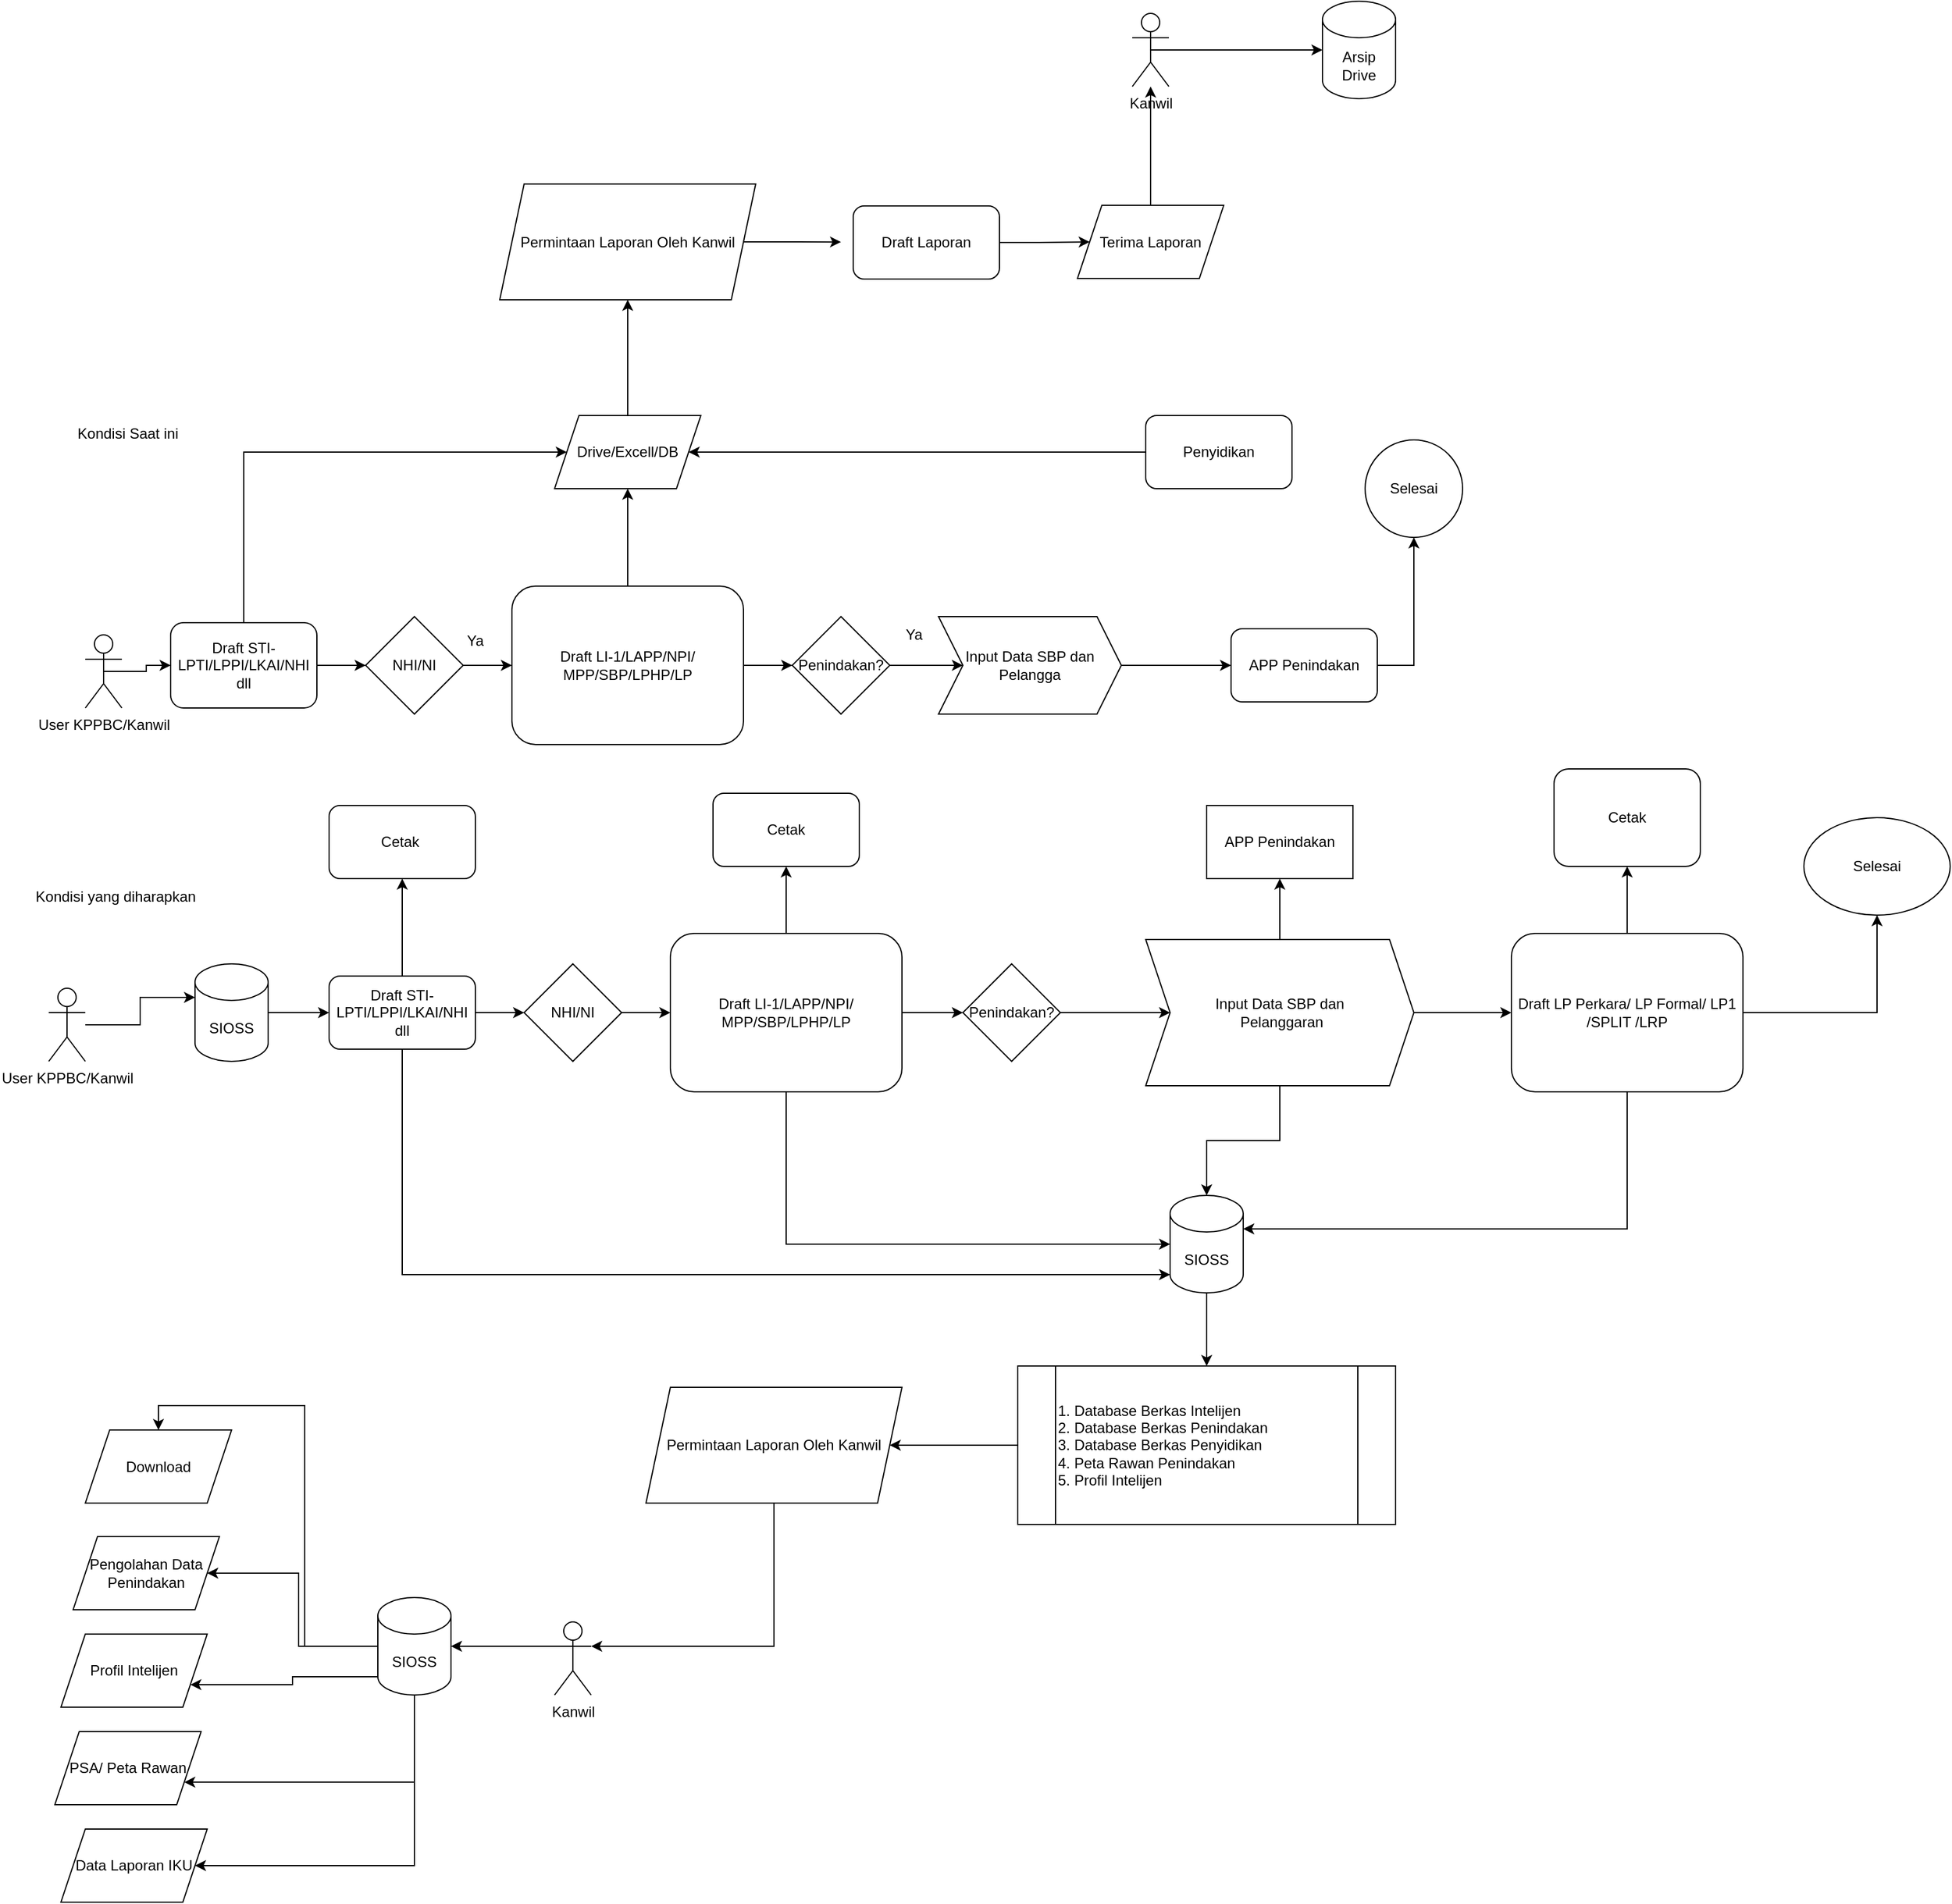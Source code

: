 <mxfile version="16.4.7" type="github">
  <diagram id="DJ_Ps_fzaINZI8N2LzJv" name="Page-1">
    <mxGraphModel dx="2557" dy="2081" grid="1" gridSize="10" guides="1" tooltips="1" connect="1" arrows="1" fold="1" page="1" pageScale="1" pageWidth="827" pageHeight="1169" math="0" shadow="0">
      <root>
        <mxCell id="0" />
        <mxCell id="1" parent="0" />
        <mxCell id="MDOAliKva9BKkH3c2uKR-26" style="edgeStyle=orthogonalEdgeStyle;rounded=0;orthogonalLoop=1;jettySize=auto;html=1;exitX=0.5;exitY=0.5;exitDx=0;exitDy=0;exitPerimeter=0;entryX=0;entryY=0.5;entryDx=0;entryDy=0;" parent="1" source="MDOAliKva9BKkH3c2uKR-2" target="MDOAliKva9BKkH3c2uKR-17" edge="1">
          <mxGeometry relative="1" as="geometry" />
        </mxCell>
        <mxCell id="MDOAliKva9BKkH3c2uKR-2" value="User KPPBC/Kanwil" style="shape=umlActor;verticalLabelPosition=bottom;verticalAlign=top;html=1;outlineConnect=0;" parent="1" vertex="1">
          <mxGeometry x="-740" y="100" width="30" height="60" as="geometry" />
        </mxCell>
        <mxCell id="MDOAliKva9BKkH3c2uKR-31" style="edgeStyle=orthogonalEdgeStyle;rounded=0;orthogonalLoop=1;jettySize=auto;html=1;exitX=1;exitY=0.5;exitDx=0;exitDy=0;entryX=0.5;entryY=1;entryDx=0;entryDy=0;" parent="1" source="MDOAliKva9BKkH3c2uKR-4" target="MDOAliKva9BKkH3c2uKR-25" edge="1">
          <mxGeometry relative="1" as="geometry" />
        </mxCell>
        <mxCell id="MDOAliKva9BKkH3c2uKR-4" value="APP Penindakan" style="whiteSpace=wrap;html=1;rounded=1;" parent="1" vertex="1">
          <mxGeometry x="200" y="95" width="120" height="60" as="geometry" />
        </mxCell>
        <mxCell id="MDOAliKva9BKkH3c2uKR-30" style="edgeStyle=orthogonalEdgeStyle;rounded=0;orthogonalLoop=1;jettySize=auto;html=1;exitX=1;exitY=0.5;exitDx=0;exitDy=0;entryX=0;entryY=0.5;entryDx=0;entryDy=0;" parent="1" source="MDOAliKva9BKkH3c2uKR-7" target="MDOAliKva9BKkH3c2uKR-4" edge="1">
          <mxGeometry relative="1" as="geometry" />
        </mxCell>
        <mxCell id="MDOAliKva9BKkH3c2uKR-7" value="Input Data SBP dan Pelangga" style="shape=step;perimeter=stepPerimeter;whiteSpace=wrap;html=1;fixedSize=1;" parent="1" vertex="1">
          <mxGeometry x="-40" y="85" width="150" height="80" as="geometry" />
        </mxCell>
        <mxCell id="MDOAliKva9BKkH3c2uKR-11" value="Kondisi Saat ini" style="text;html=1;strokeColor=none;fillColor=none;align=center;verticalAlign=middle;whiteSpace=wrap;rounded=0;" parent="1" vertex="1">
          <mxGeometry x="-800" y="-80" width="190" height="30" as="geometry" />
        </mxCell>
        <mxCell id="MDOAliKva9BKkH3c2uKR-12" value="Kondisi yang diharapkan" style="text;html=1;strokeColor=none;fillColor=none;align=center;verticalAlign=middle;whiteSpace=wrap;rounded=0;" parent="1" vertex="1">
          <mxGeometry x="-810" y="300" width="190" height="30" as="geometry" />
        </mxCell>
        <mxCell id="MDOAliKva9BKkH3c2uKR-49" style="edgeStyle=orthogonalEdgeStyle;rounded=0;orthogonalLoop=1;jettySize=auto;html=1;entryX=0;entryY=0;entryDx=0;entryDy=27.5;entryPerimeter=0;" parent="1" source="MDOAliKva9BKkH3c2uKR-13" target="MDOAliKva9BKkH3c2uKR-42" edge="1">
          <mxGeometry relative="1" as="geometry" />
        </mxCell>
        <mxCell id="MDOAliKva9BKkH3c2uKR-13" value="User KPPBC/Kanwil" style="shape=umlActor;verticalLabelPosition=bottom;verticalAlign=top;html=1;outlineConnect=0;" parent="1" vertex="1">
          <mxGeometry x="-770" y="390" width="30" height="60" as="geometry" />
        </mxCell>
        <mxCell id="MDOAliKva9BKkH3c2uKR-51" style="edgeStyle=orthogonalEdgeStyle;rounded=0;orthogonalLoop=1;jettySize=auto;html=1;exitX=1;exitY=0.5;exitDx=0;exitDy=0;entryX=0;entryY=0.5;entryDx=0;entryDy=0;" parent="1" source="MDOAliKva9BKkH3c2uKR-16" target="MDOAliKva9BKkH3c2uKR-43" edge="1">
          <mxGeometry relative="1" as="geometry" />
        </mxCell>
        <mxCell id="MDOAliKva9BKkH3c2uKR-59" style="edgeStyle=orthogonalEdgeStyle;rounded=0;orthogonalLoop=1;jettySize=auto;html=1;exitX=0.5;exitY=1;exitDx=0;exitDy=0;entryX=0;entryY=1;entryDx=0;entryDy=-15;entryPerimeter=0;" parent="1" source="MDOAliKva9BKkH3c2uKR-16" target="MDOAliKva9BKkH3c2uKR-58" edge="1">
          <mxGeometry relative="1" as="geometry" />
        </mxCell>
        <mxCell id="50Y8gKljsSLMcJeQ7fWH-2" value="" style="edgeStyle=orthogonalEdgeStyle;rounded=0;orthogonalLoop=1;jettySize=auto;html=1;" edge="1" parent="1" source="MDOAliKva9BKkH3c2uKR-16" target="50Y8gKljsSLMcJeQ7fWH-1">
          <mxGeometry relative="1" as="geometry" />
        </mxCell>
        <mxCell id="MDOAliKva9BKkH3c2uKR-16" value="Draft STI-LPTI/LPPI/LKAI/NHI dll" style="rounded=1;whiteSpace=wrap;html=1;" parent="1" vertex="1">
          <mxGeometry x="-540" y="380" width="120" height="60" as="geometry" />
        </mxCell>
        <mxCell id="MDOAliKva9BKkH3c2uKR-27" style="edgeStyle=orthogonalEdgeStyle;rounded=0;orthogonalLoop=1;jettySize=auto;html=1;exitX=1;exitY=0.5;exitDx=0;exitDy=0;entryX=0;entryY=0.5;entryDx=0;entryDy=0;" parent="1" source="MDOAliKva9BKkH3c2uKR-17" target="MDOAliKva9BKkH3c2uKR-21" edge="1">
          <mxGeometry relative="1" as="geometry" />
        </mxCell>
        <mxCell id="MDOAliKva9BKkH3c2uKR-32" style="edgeStyle=orthogonalEdgeStyle;rounded=0;orthogonalLoop=1;jettySize=auto;html=1;exitX=0.5;exitY=0;exitDx=0;exitDy=0;entryX=0;entryY=0.5;entryDx=0;entryDy=0;" parent="1" source="MDOAliKva9BKkH3c2uKR-17" target="MDOAliKva9BKkH3c2uKR-33" edge="1">
          <mxGeometry relative="1" as="geometry">
            <mxPoint x="-610" y="10.0" as="targetPoint" />
            <Array as="points">
              <mxPoint x="-610" y="-50" />
            </Array>
          </mxGeometry>
        </mxCell>
        <mxCell id="MDOAliKva9BKkH3c2uKR-17" value="Draft STI-LPTI/LPPI/LKAI/NHI dll" style="rounded=1;whiteSpace=wrap;html=1;" parent="1" vertex="1">
          <mxGeometry x="-670" y="90" width="120" height="70" as="geometry" />
        </mxCell>
        <mxCell id="MDOAliKva9BKkH3c2uKR-28" style="edgeStyle=orthogonalEdgeStyle;rounded=0;orthogonalLoop=1;jettySize=auto;html=1;exitX=1;exitY=0.5;exitDx=0;exitDy=0;entryX=0;entryY=0.5;entryDx=0;entryDy=0;" parent="1" source="MDOAliKva9BKkH3c2uKR-18" target="MDOAliKva9BKkH3c2uKR-19" edge="1">
          <mxGeometry relative="1" as="geometry" />
        </mxCell>
        <mxCell id="MDOAliKva9BKkH3c2uKR-34" style="edgeStyle=orthogonalEdgeStyle;rounded=0;orthogonalLoop=1;jettySize=auto;html=1;exitX=0.5;exitY=0;exitDx=0;exitDy=0;entryX=0.5;entryY=1;entryDx=0;entryDy=0;" parent="1" source="MDOAliKva9BKkH3c2uKR-18" target="MDOAliKva9BKkH3c2uKR-33" edge="1">
          <mxGeometry relative="1" as="geometry" />
        </mxCell>
        <mxCell id="MDOAliKva9BKkH3c2uKR-18" value="Draft LI-1/LAPP/NPI/&lt;br&gt;MPP/SBP/LPHP/LP" style="rounded=1;whiteSpace=wrap;html=1;" parent="1" vertex="1">
          <mxGeometry x="-390" y="60" width="190" height="130" as="geometry" />
        </mxCell>
        <mxCell id="MDOAliKva9BKkH3c2uKR-20" style="edgeStyle=orthogonalEdgeStyle;rounded=0;orthogonalLoop=1;jettySize=auto;html=1;exitX=1;exitY=0.5;exitDx=0;exitDy=0;entryX=0;entryY=0.5;entryDx=0;entryDy=0;" parent="1" source="MDOAliKva9BKkH3c2uKR-19" target="MDOAliKva9BKkH3c2uKR-7" edge="1">
          <mxGeometry relative="1" as="geometry" />
        </mxCell>
        <mxCell id="MDOAliKva9BKkH3c2uKR-19" value="Penindakan?" style="rhombus;whiteSpace=wrap;html=1;" parent="1" vertex="1">
          <mxGeometry x="-160" y="85" width="80" height="80" as="geometry" />
        </mxCell>
        <mxCell id="MDOAliKva9BKkH3c2uKR-23" style="edgeStyle=orthogonalEdgeStyle;rounded=0;orthogonalLoop=1;jettySize=auto;html=1;exitX=1;exitY=0.5;exitDx=0;exitDy=0;entryX=0;entryY=0.5;entryDx=0;entryDy=0;" parent="1" source="MDOAliKva9BKkH3c2uKR-21" target="MDOAliKva9BKkH3c2uKR-18" edge="1">
          <mxGeometry relative="1" as="geometry" />
        </mxCell>
        <mxCell id="MDOAliKva9BKkH3c2uKR-21" value="NHI/NI" style="rhombus;whiteSpace=wrap;html=1;" parent="1" vertex="1">
          <mxGeometry x="-510" y="85" width="80" height="80" as="geometry" />
        </mxCell>
        <mxCell id="MDOAliKva9BKkH3c2uKR-25" value="Selesai" style="ellipse;whiteSpace=wrap;html=1;aspect=fixed;" parent="1" vertex="1">
          <mxGeometry x="310" y="-60" width="80" height="80" as="geometry" />
        </mxCell>
        <mxCell id="MDOAliKva9BKkH3c2uKR-73" style="edgeStyle=orthogonalEdgeStyle;rounded=0;orthogonalLoop=1;jettySize=auto;html=1;exitX=0.5;exitY=0;exitDx=0;exitDy=0;entryX=0.5;entryY=1;entryDx=0;entryDy=0;" parent="1" source="MDOAliKva9BKkH3c2uKR-33" target="MDOAliKva9BKkH3c2uKR-72" edge="1">
          <mxGeometry relative="1" as="geometry" />
        </mxCell>
        <mxCell id="MDOAliKva9BKkH3c2uKR-33" value="Drive/Excell/DB" style="shape=parallelogram;perimeter=parallelogramPerimeter;whiteSpace=wrap;html=1;fixedSize=1;" parent="1" vertex="1">
          <mxGeometry x="-355" y="-80" width="120" height="60" as="geometry" />
        </mxCell>
        <mxCell id="MDOAliKva9BKkH3c2uKR-35" value="Ya" style="text;html=1;strokeColor=none;fillColor=none;align=center;verticalAlign=middle;whiteSpace=wrap;rounded=0;" parent="1" vertex="1">
          <mxGeometry x="-450" y="90" width="60" height="30" as="geometry" />
        </mxCell>
        <mxCell id="MDOAliKva9BKkH3c2uKR-36" value="Ya" style="text;html=1;strokeColor=none;fillColor=none;align=center;verticalAlign=middle;whiteSpace=wrap;rounded=0;" parent="1" vertex="1">
          <mxGeometry x="-90" y="85" width="60" height="30" as="geometry" />
        </mxCell>
        <mxCell id="MDOAliKva9BKkH3c2uKR-38" style="edgeStyle=orthogonalEdgeStyle;rounded=0;orthogonalLoop=1;jettySize=auto;html=1;entryX=1;entryY=0.5;entryDx=0;entryDy=0;" parent="1" source="MDOAliKva9BKkH3c2uKR-37" target="MDOAliKva9BKkH3c2uKR-33" edge="1">
          <mxGeometry relative="1" as="geometry" />
        </mxCell>
        <mxCell id="MDOAliKva9BKkH3c2uKR-37" value="Penyidikan" style="rounded=1;whiteSpace=wrap;html=1;" parent="1" vertex="1">
          <mxGeometry x="130" y="-80" width="120" height="60" as="geometry" />
        </mxCell>
        <mxCell id="MDOAliKva9BKkH3c2uKR-50" style="edgeStyle=orthogonalEdgeStyle;rounded=0;orthogonalLoop=1;jettySize=auto;html=1;exitX=1;exitY=0.5;exitDx=0;exitDy=0;exitPerimeter=0;entryX=0;entryY=0.5;entryDx=0;entryDy=0;" parent="1" source="MDOAliKva9BKkH3c2uKR-42" target="MDOAliKva9BKkH3c2uKR-16" edge="1">
          <mxGeometry relative="1" as="geometry" />
        </mxCell>
        <mxCell id="MDOAliKva9BKkH3c2uKR-42" value="SIOSS" style="shape=cylinder3;whiteSpace=wrap;html=1;boundedLbl=1;backgroundOutline=1;size=15;" parent="1" vertex="1">
          <mxGeometry x="-650" y="370" width="60" height="80" as="geometry" />
        </mxCell>
        <mxCell id="MDOAliKva9BKkH3c2uKR-52" style="edgeStyle=orthogonalEdgeStyle;rounded=0;orthogonalLoop=1;jettySize=auto;html=1;exitX=1;exitY=0.5;exitDx=0;exitDy=0;entryX=0;entryY=0.5;entryDx=0;entryDy=0;" parent="1" source="MDOAliKva9BKkH3c2uKR-43" target="MDOAliKva9BKkH3c2uKR-44" edge="1">
          <mxGeometry relative="1" as="geometry" />
        </mxCell>
        <mxCell id="MDOAliKva9BKkH3c2uKR-43" value="NHI/NI" style="rhombus;whiteSpace=wrap;html=1;" parent="1" vertex="1">
          <mxGeometry x="-380" y="370" width="80" height="80" as="geometry" />
        </mxCell>
        <mxCell id="MDOAliKva9BKkH3c2uKR-53" style="edgeStyle=orthogonalEdgeStyle;rounded=0;orthogonalLoop=1;jettySize=auto;html=1;exitX=1;exitY=0.5;exitDx=0;exitDy=0;entryX=0;entryY=0.5;entryDx=0;entryDy=0;" parent="1" source="MDOAliKva9BKkH3c2uKR-44" target="MDOAliKva9BKkH3c2uKR-45" edge="1">
          <mxGeometry relative="1" as="geometry" />
        </mxCell>
        <mxCell id="MDOAliKva9BKkH3c2uKR-60" style="edgeStyle=orthogonalEdgeStyle;rounded=0;orthogonalLoop=1;jettySize=auto;html=1;exitX=0.5;exitY=1;exitDx=0;exitDy=0;entryX=0;entryY=0.5;entryDx=0;entryDy=0;entryPerimeter=0;" parent="1" source="MDOAliKva9BKkH3c2uKR-44" target="MDOAliKva9BKkH3c2uKR-58" edge="1">
          <mxGeometry relative="1" as="geometry" />
        </mxCell>
        <mxCell id="50Y8gKljsSLMcJeQ7fWH-4" value="" style="edgeStyle=orthogonalEdgeStyle;rounded=0;orthogonalLoop=1;jettySize=auto;html=1;" edge="1" parent="1" source="MDOAliKva9BKkH3c2uKR-44" target="50Y8gKljsSLMcJeQ7fWH-3">
          <mxGeometry relative="1" as="geometry" />
        </mxCell>
        <mxCell id="MDOAliKva9BKkH3c2uKR-44" value="Draft LI-1/LAPP/NPI/&lt;br&gt;MPP/SBP/LPHP/LP" style="rounded=1;whiteSpace=wrap;html=1;" parent="1" vertex="1">
          <mxGeometry x="-260" y="345" width="190" height="130" as="geometry" />
        </mxCell>
        <mxCell id="MDOAliKva9BKkH3c2uKR-54" style="edgeStyle=orthogonalEdgeStyle;rounded=0;orthogonalLoop=1;jettySize=auto;html=1;exitX=1;exitY=0.5;exitDx=0;exitDy=0;entryX=0;entryY=0.5;entryDx=0;entryDy=0;" parent="1" source="MDOAliKva9BKkH3c2uKR-45" target="MDOAliKva9BKkH3c2uKR-46" edge="1">
          <mxGeometry relative="1" as="geometry" />
        </mxCell>
        <mxCell id="MDOAliKva9BKkH3c2uKR-45" value="Penindakan?" style="rhombus;whiteSpace=wrap;html=1;" parent="1" vertex="1">
          <mxGeometry x="-20" y="370" width="80" height="80" as="geometry" />
        </mxCell>
        <mxCell id="MDOAliKva9BKkH3c2uKR-55" style="edgeStyle=orthogonalEdgeStyle;rounded=0;orthogonalLoop=1;jettySize=auto;html=1;exitX=1;exitY=0.5;exitDx=0;exitDy=0;entryX=0;entryY=0.5;entryDx=0;entryDy=0;" parent="1" source="MDOAliKva9BKkH3c2uKR-46" target="MDOAliKva9BKkH3c2uKR-48" edge="1">
          <mxGeometry relative="1" as="geometry" />
        </mxCell>
        <mxCell id="MDOAliKva9BKkH3c2uKR-61" style="edgeStyle=orthogonalEdgeStyle;rounded=0;orthogonalLoop=1;jettySize=auto;html=1;exitX=0.5;exitY=1;exitDx=0;exitDy=0;entryX=0.5;entryY=0;entryDx=0;entryDy=0;entryPerimeter=0;" parent="1" source="MDOAliKva9BKkH3c2uKR-46" target="MDOAliKva9BKkH3c2uKR-58" edge="1">
          <mxGeometry relative="1" as="geometry" />
        </mxCell>
        <mxCell id="50Y8gKljsSLMcJeQ7fWH-6" value="" style="edgeStyle=orthogonalEdgeStyle;rounded=0;orthogonalLoop=1;jettySize=auto;html=1;" edge="1" parent="1" source="MDOAliKva9BKkH3c2uKR-46" target="50Y8gKljsSLMcJeQ7fWH-5">
          <mxGeometry relative="1" as="geometry" />
        </mxCell>
        <mxCell id="MDOAliKva9BKkH3c2uKR-46" value="Input Data SBP dan&lt;br&gt;&amp;nbsp;Pelanggaran" style="shape=step;perimeter=stepPerimeter;whiteSpace=wrap;html=1;fixedSize=1;" parent="1" vertex="1">
          <mxGeometry x="130" y="350" width="220" height="120" as="geometry" />
        </mxCell>
        <mxCell id="MDOAliKva9BKkH3c2uKR-57" style="edgeStyle=orthogonalEdgeStyle;rounded=0;orthogonalLoop=1;jettySize=auto;html=1;exitX=1;exitY=0.5;exitDx=0;exitDy=0;entryX=0.5;entryY=1;entryDx=0;entryDy=0;" parent="1" source="MDOAliKva9BKkH3c2uKR-48" target="MDOAliKva9BKkH3c2uKR-56" edge="1">
          <mxGeometry relative="1" as="geometry" />
        </mxCell>
        <mxCell id="MDOAliKva9BKkH3c2uKR-62" style="edgeStyle=orthogonalEdgeStyle;rounded=0;orthogonalLoop=1;jettySize=auto;html=1;exitX=0.5;exitY=1;exitDx=0;exitDy=0;entryX=1;entryY=0;entryDx=0;entryDy=27.5;entryPerimeter=0;" parent="1" source="MDOAliKva9BKkH3c2uKR-48" target="MDOAliKva9BKkH3c2uKR-58" edge="1">
          <mxGeometry relative="1" as="geometry" />
        </mxCell>
        <mxCell id="50Y8gKljsSLMcJeQ7fWH-8" value="" style="edgeStyle=orthogonalEdgeStyle;rounded=0;orthogonalLoop=1;jettySize=auto;html=1;" edge="1" parent="1" source="MDOAliKva9BKkH3c2uKR-48" target="50Y8gKljsSLMcJeQ7fWH-7">
          <mxGeometry relative="1" as="geometry" />
        </mxCell>
        <mxCell id="MDOAliKva9BKkH3c2uKR-48" value="Draft LP Perkara/ LP Formal/ LP1 /SPLIT /LRP" style="rounded=1;whiteSpace=wrap;html=1;" parent="1" vertex="1">
          <mxGeometry x="430" y="345" width="190" height="130" as="geometry" />
        </mxCell>
        <mxCell id="MDOAliKva9BKkH3c2uKR-56" value="Selesai" style="ellipse;whiteSpace=wrap;html=1;" parent="1" vertex="1">
          <mxGeometry x="670" y="250" width="120" height="80" as="geometry" />
        </mxCell>
        <mxCell id="MDOAliKva9BKkH3c2uKR-64" style="edgeStyle=orthogonalEdgeStyle;rounded=0;orthogonalLoop=1;jettySize=auto;html=1;exitX=0.5;exitY=1;exitDx=0;exitDy=0;exitPerimeter=0;entryX=0.5;entryY=0;entryDx=0;entryDy=0;" parent="1" source="MDOAliKva9BKkH3c2uKR-58" target="MDOAliKva9BKkH3c2uKR-63" edge="1">
          <mxGeometry relative="1" as="geometry" />
        </mxCell>
        <mxCell id="MDOAliKva9BKkH3c2uKR-58" value="SIOSS" style="shape=cylinder3;whiteSpace=wrap;html=1;boundedLbl=1;backgroundOutline=1;size=15;" parent="1" vertex="1">
          <mxGeometry x="150" y="560" width="60" height="80" as="geometry" />
        </mxCell>
        <mxCell id="MDOAliKva9BKkH3c2uKR-68" style="edgeStyle=orthogonalEdgeStyle;rounded=0;orthogonalLoop=1;jettySize=auto;html=1;exitX=0;exitY=0.5;exitDx=0;exitDy=0;" parent="1" source="MDOAliKva9BKkH3c2uKR-63" target="MDOAliKva9BKkH3c2uKR-66" edge="1">
          <mxGeometry relative="1" as="geometry" />
        </mxCell>
        <mxCell id="MDOAliKva9BKkH3c2uKR-63" value="&lt;div style=&quot;text-align: justify&quot;&gt;&lt;span&gt;1. Database Berkas Intelijen&lt;/span&gt;&lt;/div&gt;&lt;div style=&quot;text-align: justify&quot;&gt;&lt;span&gt;2. Database Berkas Penindakan&lt;/span&gt;&lt;/div&gt;&lt;div style=&quot;text-align: justify&quot;&gt;&lt;span&gt;3. Database Berkas Penyidikan&lt;/span&gt;&lt;/div&gt;&lt;div style=&quot;text-align: justify&quot;&gt;&lt;span&gt;4. Peta Rawan Penindakan&lt;/span&gt;&lt;/div&gt;&lt;div style=&quot;text-align: justify&quot;&gt;&lt;span&gt;5. Profil Intelijen&amp;nbsp;&lt;/span&gt;&lt;/div&gt;" style="shape=process;whiteSpace=wrap;html=1;backgroundOutline=1;align=left;" parent="1" vertex="1">
          <mxGeometry x="25" y="700" width="310" height="130" as="geometry" />
        </mxCell>
        <mxCell id="MDOAliKva9BKkH3c2uKR-87" style="edgeStyle=orthogonalEdgeStyle;rounded=0;orthogonalLoop=1;jettySize=auto;html=1;exitX=0.5;exitY=1;exitDx=0;exitDy=0;entryX=1;entryY=0.333;entryDx=0;entryDy=0;entryPerimeter=0;" parent="1" source="MDOAliKva9BKkH3c2uKR-66" target="MDOAliKva9BKkH3c2uKR-83" edge="1">
          <mxGeometry relative="1" as="geometry" />
        </mxCell>
        <mxCell id="MDOAliKva9BKkH3c2uKR-66" value="Permintaan Laporan Oleh Kanwil" style="shape=parallelogram;perimeter=parallelogramPerimeter;whiteSpace=wrap;html=1;fixedSize=1;" parent="1" vertex="1">
          <mxGeometry x="-280" y="717.5" width="210" height="95" as="geometry" />
        </mxCell>
        <mxCell id="MDOAliKva9BKkH3c2uKR-100" style="edgeStyle=orthogonalEdgeStyle;rounded=0;orthogonalLoop=1;jettySize=auto;html=1;exitX=0;exitY=0.5;exitDx=0;exitDy=0;exitPerimeter=0;entryX=0.5;entryY=0;entryDx=0;entryDy=0;" parent="1" source="MDOAliKva9BKkH3c2uKR-67" target="MDOAliKva9BKkH3c2uKR-70" edge="1">
          <mxGeometry relative="1" as="geometry" />
        </mxCell>
        <mxCell id="MDOAliKva9BKkH3c2uKR-101" style="edgeStyle=orthogonalEdgeStyle;rounded=0;orthogonalLoop=1;jettySize=auto;html=1;entryX=1;entryY=0.5;entryDx=0;entryDy=0;" parent="1" source="MDOAliKva9BKkH3c2uKR-67" target="MDOAliKva9BKkH3c2uKR-90" edge="1">
          <mxGeometry relative="1" as="geometry" />
        </mxCell>
        <mxCell id="MDOAliKva9BKkH3c2uKR-103" style="edgeStyle=orthogonalEdgeStyle;rounded=0;orthogonalLoop=1;jettySize=auto;html=1;entryX=1;entryY=0.75;entryDx=0;entryDy=0;exitX=0.5;exitY=1;exitDx=0;exitDy=0;exitPerimeter=0;" parent="1" source="MDOAliKva9BKkH3c2uKR-67" target="MDOAliKva9BKkH3c2uKR-97" edge="1">
          <mxGeometry relative="1" as="geometry">
            <mxPoint x="-540" y="1060" as="targetPoint" />
            <mxPoint x="-470" y="980" as="sourcePoint" />
            <Array as="points">
              <mxPoint x="-470" y="1041" />
            </Array>
          </mxGeometry>
        </mxCell>
        <mxCell id="MDOAliKva9BKkH3c2uKR-104" style="edgeStyle=orthogonalEdgeStyle;rounded=0;orthogonalLoop=1;jettySize=auto;html=1;exitX=0.5;exitY=1;exitDx=0;exitDy=0;exitPerimeter=0;entryX=1;entryY=0.5;entryDx=0;entryDy=0;" parent="1" source="MDOAliKva9BKkH3c2uKR-67" target="MDOAliKva9BKkH3c2uKR-99" edge="1">
          <mxGeometry relative="1" as="geometry">
            <Array as="points">
              <mxPoint x="-470" y="1110" />
            </Array>
          </mxGeometry>
        </mxCell>
        <mxCell id="MDOAliKva9BKkH3c2uKR-106" style="edgeStyle=orthogonalEdgeStyle;rounded=0;orthogonalLoop=1;jettySize=auto;html=1;exitX=0;exitY=1;exitDx=0;exitDy=-15;exitPerimeter=0;entryX=1;entryY=0.75;entryDx=0;entryDy=0;" parent="1" source="MDOAliKva9BKkH3c2uKR-67" target="MDOAliKva9BKkH3c2uKR-94" edge="1">
          <mxGeometry relative="1" as="geometry" />
        </mxCell>
        <mxCell id="MDOAliKva9BKkH3c2uKR-67" value="SIOSS" style="shape=cylinder3;whiteSpace=wrap;html=1;boundedLbl=1;backgroundOutline=1;size=15;" parent="1" vertex="1">
          <mxGeometry x="-500" y="890" width="60" height="80" as="geometry" />
        </mxCell>
        <mxCell id="MDOAliKva9BKkH3c2uKR-70" value="Download" style="shape=parallelogram;perimeter=parallelogramPerimeter;whiteSpace=wrap;html=1;fixedSize=1;" parent="1" vertex="1">
          <mxGeometry x="-740" y="752.5" width="120" height="60" as="geometry" />
        </mxCell>
        <mxCell id="MDOAliKva9BKkH3c2uKR-74" style="edgeStyle=orthogonalEdgeStyle;rounded=0;orthogonalLoop=1;jettySize=auto;html=1;exitX=1;exitY=0.5;exitDx=0;exitDy=0;" parent="1" source="MDOAliKva9BKkH3c2uKR-72" edge="1">
          <mxGeometry relative="1" as="geometry">
            <mxPoint x="-120" y="-222.412" as="targetPoint" />
          </mxGeometry>
        </mxCell>
        <mxCell id="MDOAliKva9BKkH3c2uKR-72" value="Permintaan Laporan Oleh Kanwil" style="shape=parallelogram;perimeter=parallelogramPerimeter;whiteSpace=wrap;html=1;fixedSize=1;" parent="1" vertex="1">
          <mxGeometry x="-400" y="-270" width="210" height="95" as="geometry" />
        </mxCell>
        <mxCell id="MDOAliKva9BKkH3c2uKR-80" style="edgeStyle=orthogonalEdgeStyle;rounded=0;orthogonalLoop=1;jettySize=auto;html=1;exitX=1;exitY=0.5;exitDx=0;exitDy=0;entryX=0;entryY=0.5;entryDx=0;entryDy=0;" parent="1" source="MDOAliKva9BKkH3c2uKR-75" target="MDOAliKva9BKkH3c2uKR-76" edge="1">
          <mxGeometry relative="1" as="geometry" />
        </mxCell>
        <mxCell id="MDOAliKva9BKkH3c2uKR-75" value="Draft Laporan" style="rounded=1;whiteSpace=wrap;html=1;" parent="1" vertex="1">
          <mxGeometry x="-110" y="-252" width="120" height="60" as="geometry" />
        </mxCell>
        <mxCell id="MDOAliKva9BKkH3c2uKR-79" style="edgeStyle=orthogonalEdgeStyle;rounded=0;orthogonalLoop=1;jettySize=auto;html=1;exitX=0.5;exitY=0;exitDx=0;exitDy=0;" parent="1" source="MDOAliKva9BKkH3c2uKR-76" target="MDOAliKva9BKkH3c2uKR-77" edge="1">
          <mxGeometry relative="1" as="geometry" />
        </mxCell>
        <mxCell id="MDOAliKva9BKkH3c2uKR-76" value="Terima Laporan" style="shape=parallelogram;perimeter=parallelogramPerimeter;whiteSpace=wrap;html=1;fixedSize=1;" parent="1" vertex="1">
          <mxGeometry x="74" y="-252.5" width="120" height="60" as="geometry" />
        </mxCell>
        <mxCell id="MDOAliKva9BKkH3c2uKR-82" style="edgeStyle=orthogonalEdgeStyle;rounded=0;orthogonalLoop=1;jettySize=auto;html=1;exitX=0.5;exitY=0.5;exitDx=0;exitDy=0;exitPerimeter=0;" parent="1" source="MDOAliKva9BKkH3c2uKR-77" target="MDOAliKva9BKkH3c2uKR-81" edge="1">
          <mxGeometry relative="1" as="geometry" />
        </mxCell>
        <mxCell id="MDOAliKva9BKkH3c2uKR-77" value="Kanwil" style="shape=umlActor;verticalLabelPosition=bottom;verticalAlign=top;html=1;outlineConnect=0;" parent="1" vertex="1">
          <mxGeometry x="119" y="-410" width="30" height="60" as="geometry" />
        </mxCell>
        <mxCell id="MDOAliKva9BKkH3c2uKR-81" value="Arsip Drive" style="shape=cylinder3;whiteSpace=wrap;html=1;boundedLbl=1;backgroundOutline=1;size=15;" parent="1" vertex="1">
          <mxGeometry x="275" y="-420" width="60" height="80" as="geometry" />
        </mxCell>
        <mxCell id="MDOAliKva9BKkH3c2uKR-88" style="edgeStyle=orthogonalEdgeStyle;rounded=0;orthogonalLoop=1;jettySize=auto;html=1;exitX=0;exitY=0.333;exitDx=0;exitDy=0;exitPerimeter=0;entryX=1;entryY=0.5;entryDx=0;entryDy=0;entryPerimeter=0;" parent="1" source="MDOAliKva9BKkH3c2uKR-83" target="MDOAliKva9BKkH3c2uKR-67" edge="1">
          <mxGeometry relative="1" as="geometry" />
        </mxCell>
        <mxCell id="MDOAliKva9BKkH3c2uKR-83" value="Kanwil" style="shape=umlActor;verticalLabelPosition=bottom;verticalAlign=top;html=1;outlineConnect=0;" parent="1" vertex="1">
          <mxGeometry x="-355" y="910" width="30" height="60" as="geometry" />
        </mxCell>
        <mxCell id="MDOAliKva9BKkH3c2uKR-90" value="Pengolahan Data Penindakan" style="shape=parallelogram;perimeter=parallelogramPerimeter;whiteSpace=wrap;html=1;fixedSize=1;" parent="1" vertex="1">
          <mxGeometry x="-750" y="840" width="120" height="60" as="geometry" />
        </mxCell>
        <mxCell id="MDOAliKva9BKkH3c2uKR-94" value="Profil Intelijen" style="shape=parallelogram;perimeter=parallelogramPerimeter;whiteSpace=wrap;html=1;fixedSize=1;" parent="1" vertex="1">
          <mxGeometry x="-760" y="920" width="120" height="60" as="geometry" />
        </mxCell>
        <mxCell id="MDOAliKva9BKkH3c2uKR-97" value="PSA/ Peta Rawan" style="shape=parallelogram;perimeter=parallelogramPerimeter;whiteSpace=wrap;html=1;fixedSize=1;" parent="1" vertex="1">
          <mxGeometry x="-765" y="1000" width="120" height="60" as="geometry" />
        </mxCell>
        <mxCell id="MDOAliKva9BKkH3c2uKR-99" value="Data Laporan IKU" style="shape=parallelogram;perimeter=parallelogramPerimeter;whiteSpace=wrap;html=1;fixedSize=1;" parent="1" vertex="1">
          <mxGeometry x="-760" y="1080" width="120" height="60" as="geometry" />
        </mxCell>
        <mxCell id="50Y8gKljsSLMcJeQ7fWH-1" value="Cetak&amp;nbsp;" style="whiteSpace=wrap;html=1;rounded=1;" vertex="1" parent="1">
          <mxGeometry x="-540" y="240" width="120" height="60" as="geometry" />
        </mxCell>
        <mxCell id="50Y8gKljsSLMcJeQ7fWH-3" value="Cetak" style="whiteSpace=wrap;html=1;rounded=1;" vertex="1" parent="1">
          <mxGeometry x="-225" y="230" width="120" height="60" as="geometry" />
        </mxCell>
        <mxCell id="50Y8gKljsSLMcJeQ7fWH-5" value="APP Penindakan" style="whiteSpace=wrap;html=1;" vertex="1" parent="1">
          <mxGeometry x="180" y="240" width="120" height="60" as="geometry" />
        </mxCell>
        <mxCell id="50Y8gKljsSLMcJeQ7fWH-7" value="Cetak" style="whiteSpace=wrap;html=1;rounded=1;" vertex="1" parent="1">
          <mxGeometry x="465" y="210" width="120" height="80" as="geometry" />
        </mxCell>
      </root>
    </mxGraphModel>
  </diagram>
</mxfile>

